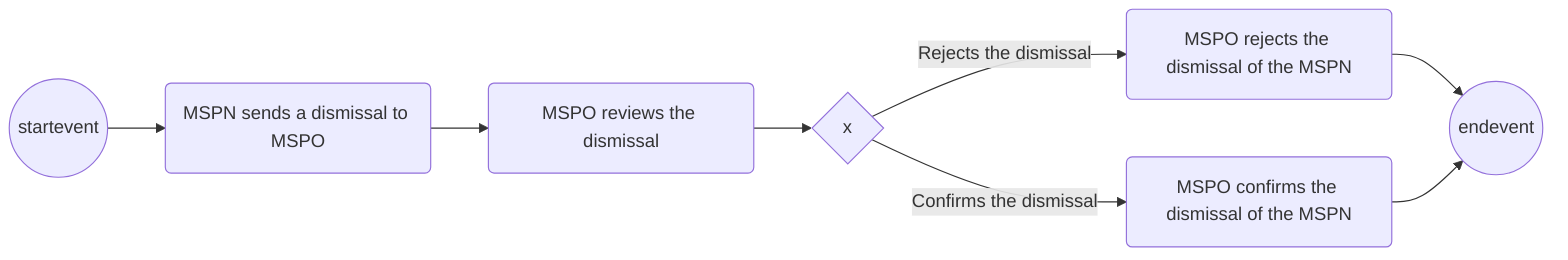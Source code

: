 graph LR
1:startevent:((startevent)) --> 2:task:(MSPN sends a dismissal to MSPO)
2:task:(MSPN sends a dismissal to MSPO) --> 3:task:(MSPO reviews the dismissal)
3:task:(MSPO reviews the dismissal) --> 4:exclusivegateway:{x}
4:exclusivegateway:{x} --> |Rejects the dismissal| 5:task:(MSPO rejects the dismissal of the MSPN)
4:exclusivegateway:{x} --> |Confirms the dismissal| 6:task:(MSPO confirms the dismissal of the MSPN)
5:task:(MSPO rejects the dismissal of the MSPN) --> 7:endevent:((endevent))
6:task:(MSPO confirms the dismissal of the MSPN) --> 7:endevent:((endevent))